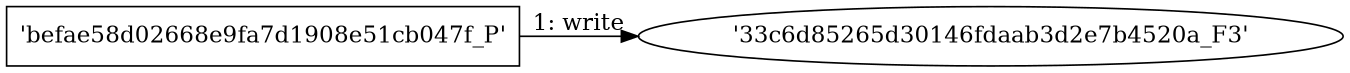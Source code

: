 digraph "D:\Learning\Paper\apt\基于CTI的攻击预警\Dataset\攻击图\ASGfromALLCTI\Vulnerability Spotlight Multiple vulnerabilities in Trend Micro Home Network Security Station.dot" {
rankdir="LR"
size="9"
fixedsize="false"
splines="true"
nodesep=0.3
ranksep=0
fontsize=10
overlap="scalexy"
engine= "neato"
	"'33c6d85265d30146fdaab3d2e7b4520a_F3'" [node_type=file shape=ellipse]
	"'befae58d02668e9fa7d1908e51cb047f_P'" [node_type=Process shape=box]
	"'befae58d02668e9fa7d1908e51cb047f_P'" -> "'33c6d85265d30146fdaab3d2e7b4520a_F3'" [label="1: write"]
}
